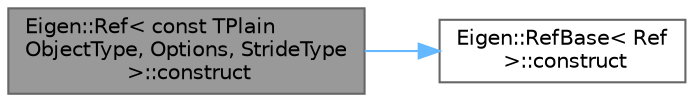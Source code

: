 digraph "Eigen::Ref&lt; const TPlainObjectType, Options, StrideType &gt;::construct"
{
 // LATEX_PDF_SIZE
  bgcolor="transparent";
  edge [fontname=Helvetica,fontsize=10,labelfontname=Helvetica,labelfontsize=10];
  node [fontname=Helvetica,fontsize=10,shape=box,height=0.2,width=0.4];
  rankdir="LR";
  Node1 [id="Node000001",label="Eigen::Ref\< const TPlain\lObjectType, Options, StrideType\l \>::construct",height=0.2,width=0.4,color="gray40", fillcolor="grey60", style="filled", fontcolor="black",tooltip=" "];
  Node1 -> Node2 [id="edge1_Node000001_Node000002",color="steelblue1",style="solid",tooltip=" "];
  Node2 [id="Node000002",label="Eigen::RefBase\< Ref\l \>::construct",height=0.2,width=0.4,color="grey40", fillcolor="white", style="filled",URL="$class_eigen_1_1_ref_base.html#aa099f09a8242561fe6d34b55b74e5dcc",tooltip=" "];
}
